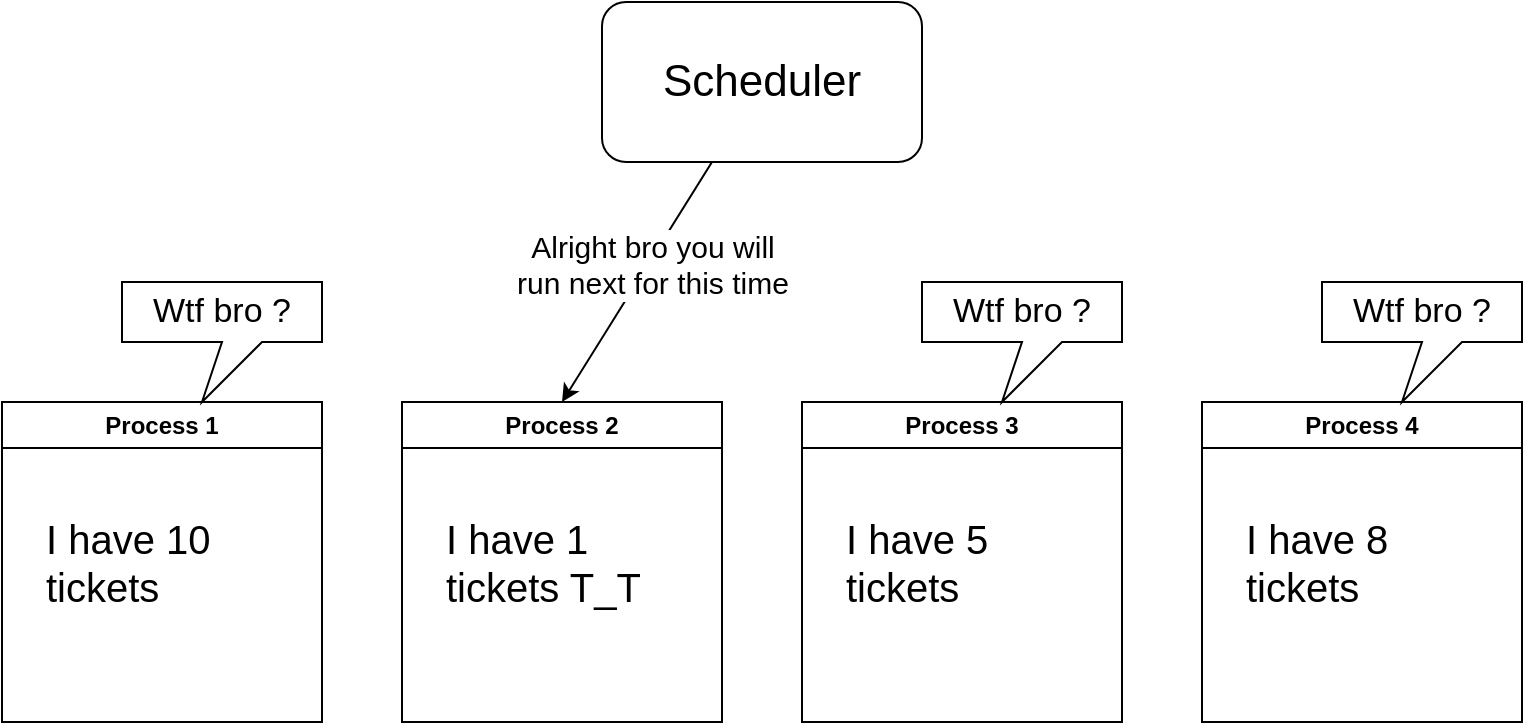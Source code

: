 <mxfile version="28.0.4" pages="2">
  <diagram name="lottery-scheduler" id="LGMHBDX9puynW6mfIruV">
    <mxGraphModel dx="958" dy="667" grid="1" gridSize="10" guides="1" tooltips="1" connect="1" arrows="1" fold="1" page="1" pageScale="1" pageWidth="850" pageHeight="1100" math="0" shadow="0">
      <root>
        <mxCell id="0" />
        <mxCell id="1" parent="0" />
        <mxCell id="oDzkSDsuoAaOyUpZNNIK-10" style="rounded=0;orthogonalLoop=1;jettySize=auto;html=1;entryX=0.5;entryY=0;entryDx=0;entryDy=0;" edge="1" parent="1" source="oDzkSDsuoAaOyUpZNNIK-1" target="oDzkSDsuoAaOyUpZNNIK-2">
          <mxGeometry relative="1" as="geometry" />
        </mxCell>
        <mxCell id="oDzkSDsuoAaOyUpZNNIK-11" value="&lt;font style=&quot;font-size: 15px;&quot;&gt;Alright bro you will&lt;/font&gt;&lt;div&gt;&lt;font style=&quot;font-size: 15px;&quot;&gt;run next&amp;nbsp;&lt;span style=&quot;background-color: light-dark(#ffffff, var(--ge-dark-color, #121212)); color: light-dark(rgb(0, 0, 0), rgb(255, 255, 255));&quot;&gt;for this time&lt;/span&gt;&lt;/font&gt;&lt;/div&gt;" style="edgeLabel;html=1;align=center;verticalAlign=middle;resizable=0;points=[];" vertex="1" connectable="0" parent="oDzkSDsuoAaOyUpZNNIK-10">
          <mxGeometry x="-0.16" y="1" relative="1" as="geometry">
            <mxPoint as="offset" />
          </mxGeometry>
        </mxCell>
        <mxCell id="oDzkSDsuoAaOyUpZNNIK-1" value="&lt;font style=&quot;font-size: 22px;&quot;&gt;Scheduler&lt;/font&gt;" style="rounded=1;whiteSpace=wrap;html=1;" vertex="1" parent="1">
          <mxGeometry x="380" y="80" width="160" height="80" as="geometry" />
        </mxCell>
        <mxCell id="oDzkSDsuoAaOyUpZNNIK-2" value="Process 2" style="swimlane;whiteSpace=wrap;html=1;" vertex="1" parent="1">
          <mxGeometry x="280" y="280" width="160" height="160" as="geometry" />
        </mxCell>
        <mxCell id="oDzkSDsuoAaOyUpZNNIK-7" value="&lt;font style=&quot;font-size: 20px;&quot;&gt;I have 1 tickets T_T&lt;/font&gt;" style="text;html=1;align=left;verticalAlign=middle;whiteSpace=wrap;rounded=0;" vertex="1" parent="oDzkSDsuoAaOyUpZNNIK-2">
          <mxGeometry x="20" y="65" width="120" height="30" as="geometry" />
        </mxCell>
        <mxCell id="oDzkSDsuoAaOyUpZNNIK-3" value="Process 3" style="swimlane;whiteSpace=wrap;html=1;" vertex="1" parent="1">
          <mxGeometry x="480" y="280" width="160" height="160" as="geometry" />
        </mxCell>
        <mxCell id="oDzkSDsuoAaOyUpZNNIK-8" value="&lt;font style=&quot;font-size: 20px;&quot;&gt;I have 5 tickets&lt;/font&gt;" style="text;html=1;align=left;verticalAlign=middle;whiteSpace=wrap;rounded=0;" vertex="1" parent="oDzkSDsuoAaOyUpZNNIK-3">
          <mxGeometry x="20" y="65" width="120" height="30" as="geometry" />
        </mxCell>
        <mxCell id="oDzkSDsuoAaOyUpZNNIK-4" value="Process 4" style="swimlane;whiteSpace=wrap;html=1;" vertex="1" parent="1">
          <mxGeometry x="680" y="280" width="160" height="160" as="geometry" />
        </mxCell>
        <mxCell id="oDzkSDsuoAaOyUpZNNIK-9" value="&lt;font style=&quot;font-size: 20px;&quot;&gt;I have 8 tickets&lt;/font&gt;" style="text;html=1;align=left;verticalAlign=middle;whiteSpace=wrap;rounded=0;" vertex="1" parent="oDzkSDsuoAaOyUpZNNIK-4">
          <mxGeometry x="20" y="65" width="120" height="30" as="geometry" />
        </mxCell>
        <mxCell id="oDzkSDsuoAaOyUpZNNIK-5" value="Process 1" style="swimlane;whiteSpace=wrap;html=1;" vertex="1" parent="1">
          <mxGeometry x="80" y="280" width="160" height="160" as="geometry" />
        </mxCell>
        <mxCell id="oDzkSDsuoAaOyUpZNNIK-6" value="&lt;font style=&quot;font-size: 20px;&quot;&gt;I have 10 tickets&lt;/font&gt;" style="text;html=1;align=left;verticalAlign=middle;whiteSpace=wrap;rounded=0;" vertex="1" parent="oDzkSDsuoAaOyUpZNNIK-5">
          <mxGeometry x="20" y="65" width="120" height="30" as="geometry" />
        </mxCell>
        <mxCell id="oDzkSDsuoAaOyUpZNNIK-12" value="&lt;font style=&quot;font-size: 17px;&quot;&gt;Wtf bro ?&lt;/font&gt;" style="shape=callout;whiteSpace=wrap;html=1;perimeter=calloutPerimeter;position2=0.4;base=20;" vertex="1" parent="1">
          <mxGeometry x="140" y="220" width="100" height="60" as="geometry" />
        </mxCell>
        <mxCell id="oDzkSDsuoAaOyUpZNNIK-13" value="&lt;font style=&quot;font-size: 17px;&quot;&gt;Wtf bro ?&lt;/font&gt;" style="shape=callout;whiteSpace=wrap;html=1;perimeter=calloutPerimeter;position2=0.4;base=20;" vertex="1" parent="1">
          <mxGeometry x="540" y="220" width="100" height="60" as="geometry" />
        </mxCell>
        <mxCell id="oDzkSDsuoAaOyUpZNNIK-14" value="&lt;font style=&quot;font-size: 17px;&quot;&gt;Wtf bro ?&lt;/font&gt;" style="shape=callout;whiteSpace=wrap;html=1;perimeter=calloutPerimeter;position2=0.4;base=20;" vertex="1" parent="1">
          <mxGeometry x="740" y="220" width="100" height="60" as="geometry" />
        </mxCell>
      </root>
    </mxGraphModel>
  </diagram>
  <diagram id="TdzHEdnqrkKXjvtERiFc" name="diagram">
    <mxGraphModel dx="958" dy="667" grid="1" gridSize="10" guides="1" tooltips="1" connect="1" arrows="1" fold="1" page="1" pageScale="1" pageWidth="850" pageHeight="1100" math="0" shadow="0">
      <root>
        <mxCell id="0" />
        <mxCell id="1" parent="0" />
        <mxCell id="KR_Lx6YV-fW660b_pHUg-1" value="Start" style="ellipse;whiteSpace=wrap;html=1;" vertex="1" parent="1">
          <mxGeometry x="320" y="100" width="160" height="60" as="geometry" />
        </mxCell>
        <mxCell id="KR_Lx6YV-fW660b_pHUg-5" style="edgeStyle=orthogonalEdgeStyle;rounded=0;orthogonalLoop=1;jettySize=auto;html=1;exitX=0.5;exitY=1;exitDx=0;exitDy=0;entryX=0.5;entryY=0;entryDx=0;entryDy=0;" edge="1" parent="1" source="KR_Lx6YV-fW660b_pHUg-2" target="KR_Lx6YV-fW660b_pHUg-4">
          <mxGeometry relative="1" as="geometry" />
        </mxCell>
        <mxCell id="KR_Lx6YV-fW660b_pHUg-2" value="Scheduler calculates the total tickets (RUNNABLE state) (24 in this example)" style="rounded=1;whiteSpace=wrap;html=1;" vertex="1" parent="1">
          <mxGeometry x="320" y="200" width="160" height="60" as="geometry" />
        </mxCell>
        <mxCell id="KR_Lx6YV-fW660b_pHUg-3" style="edgeStyle=orthogonalEdgeStyle;rounded=0;orthogonalLoop=1;jettySize=auto;html=1;entryX=0.5;entryY=0;entryDx=0;entryDy=0;" edge="1" parent="1" source="KR_Lx6YV-fW660b_pHUg-1" target="KR_Lx6YV-fW660b_pHUg-2">
          <mxGeometry relative="1" as="geometry" />
        </mxCell>
        <mxCell id="KR_Lx6YV-fW660b_pHUg-8" style="edgeStyle=orthogonalEdgeStyle;rounded=0;orthogonalLoop=1;jettySize=auto;html=1;entryX=0;entryY=0.5;entryDx=0;entryDy=0;" edge="1" parent="1" source="KR_Lx6YV-fW660b_pHUg-4" target="KR_Lx6YV-fW660b_pHUg-7">
          <mxGeometry relative="1" as="geometry" />
        </mxCell>
        <mxCell id="KR_Lx6YV-fW660b_pHUg-4" value="Generate a random number between 0-24 (11 in this example)" style="rounded=1;whiteSpace=wrap;html=1;" vertex="1" parent="1">
          <mxGeometry x="320" y="300" width="160" height="60" as="geometry" />
        </mxCell>
        <mxCell id="KR_Lx6YV-fW660b_pHUg-10" style="edgeStyle=orthogonalEdgeStyle;rounded=0;orthogonalLoop=1;jettySize=auto;html=1;entryX=0.5;entryY=0;entryDx=0;entryDy=0;" edge="1" parent="1" source="KR_Lx6YV-fW660b_pHUg-7" target="KR_Lx6YV-fW660b_pHUg-9">
          <mxGeometry relative="1" as="geometry" />
        </mxCell>
        <mxCell id="KR_Lx6YV-fW660b_pHUg-7" value="loop through the &lt;code&gt;RUNNABLE&lt;/code&gt; processes&lt;div&gt;subtract the total tickets by the ticket of each process&lt;/div&gt;" style="rounded=1;whiteSpace=wrap;html=1;align=left;" vertex="1" parent="1">
          <mxGeometry x="530" y="100" width="160" height="60" as="geometry" />
        </mxCell>
        <mxCell id="KR_Lx6YV-fW660b_pHUg-11" style="edgeStyle=orthogonalEdgeStyle;rounded=0;orthogonalLoop=1;jettySize=auto;html=1;entryX=1;entryY=0.5;entryDx=0;entryDy=0;" edge="1" parent="1" source="KR_Lx6YV-fW660b_pHUg-9" target="KR_Lx6YV-fW660b_pHUg-7">
          <mxGeometry relative="1" as="geometry">
            <Array as="points">
              <mxPoint x="710" y="240" />
              <mxPoint x="710" y="130" />
            </Array>
          </mxGeometry>
        </mxCell>
        <mxCell id="KR_Lx6YV-fW660b_pHUg-12" value="&lt;font style=&quot;font-size: 15px;&quot;&gt;FALSE&lt;/font&gt;" style="edgeLabel;html=1;align=center;verticalAlign=middle;resizable=0;points=[];" vertex="1" connectable="0" parent="KR_Lx6YV-fW660b_pHUg-11">
          <mxGeometry x="-0.022" relative="1" as="geometry">
            <mxPoint as="offset" />
          </mxGeometry>
        </mxCell>
        <mxCell id="KR_Lx6YV-fW660b_pHUg-9" value="total tickets &amp;lt;= 0" style="rhombus;whiteSpace=wrap;html=1;" vertex="1" parent="1">
          <mxGeometry x="530" y="200" width="160" height="80" as="geometry" />
        </mxCell>
        <mxCell id="KR_Lx6YV-fW660b_pHUg-18" style="edgeStyle=orthogonalEdgeStyle;rounded=0;orthogonalLoop=1;jettySize=auto;html=1;entryX=1;entryY=0.5;entryDx=0;entryDy=0;" edge="1" parent="1" source="KR_Lx6YV-fW660b_pHUg-14" target="KR_Lx6YV-fW660b_pHUg-17">
          <mxGeometry relative="1" as="geometry">
            <Array as="points">
              <mxPoint x="600" y="430" />
            </Array>
          </mxGeometry>
        </mxCell>
        <mxCell id="KR_Lx6YV-fW660b_pHUg-14" value="This process will run next" style="rounded=1;whiteSpace=wrap;html=1;" vertex="1" parent="1">
          <mxGeometry x="530" y="320" width="160" height="60" as="geometry" />
        </mxCell>
        <mxCell id="KR_Lx6YV-fW660b_pHUg-15" style="edgeStyle=orthogonalEdgeStyle;rounded=0;orthogonalLoop=1;jettySize=auto;html=1;entryX=0.5;entryY=0;entryDx=0;entryDy=0;" edge="1" parent="1" source="KR_Lx6YV-fW660b_pHUg-9" target="KR_Lx6YV-fW660b_pHUg-14">
          <mxGeometry relative="1" as="geometry" />
        </mxCell>
        <mxCell id="KR_Lx6YV-fW660b_pHUg-16" value="&lt;font style=&quot;font-size: 15px;&quot;&gt;TRUE&lt;/font&gt;" style="edgeLabel;html=1;align=center;verticalAlign=middle;resizable=0;points=[];" vertex="1" connectable="0" parent="KR_Lx6YV-fW660b_pHUg-15">
          <mxGeometry x="-0.193" relative="1" as="geometry">
            <mxPoint as="offset" />
          </mxGeometry>
        </mxCell>
        <mxCell id="KR_Lx6YV-fW660b_pHUg-17" value="End" style="ellipse;whiteSpace=wrap;html=1;" vertex="1" parent="1">
          <mxGeometry x="320" y="400" width="160" height="60" as="geometry" />
        </mxCell>
      </root>
    </mxGraphModel>
  </diagram>
</mxfile>
